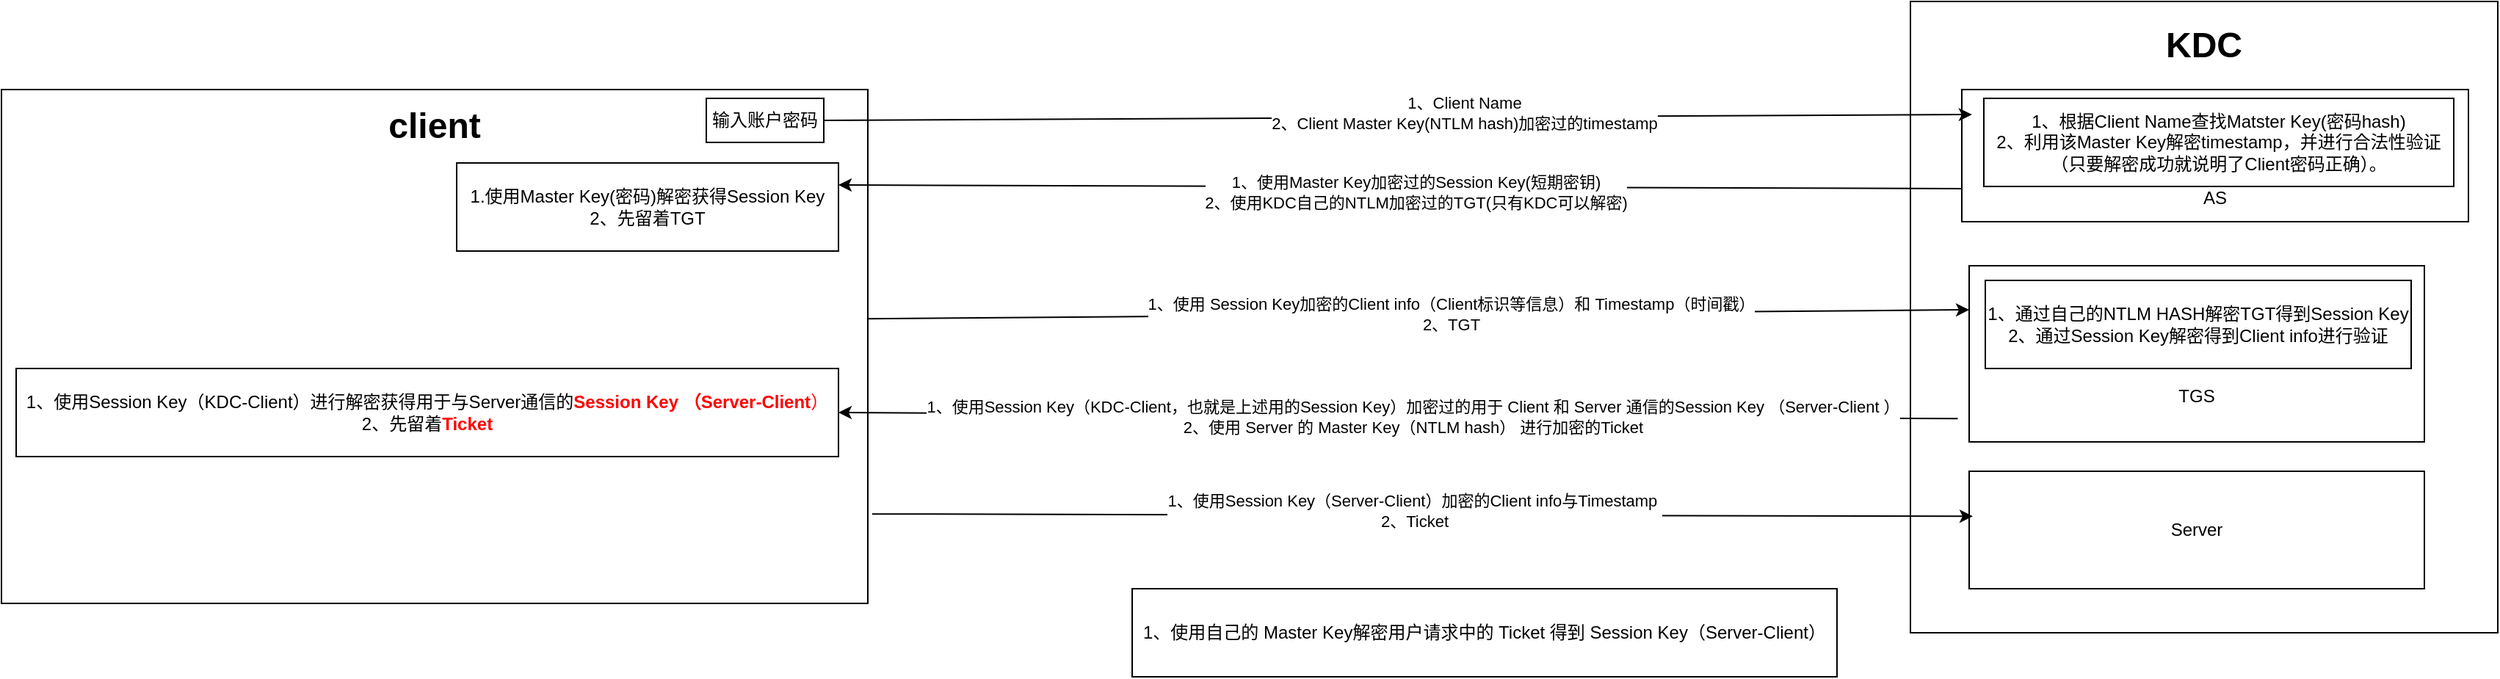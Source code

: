 <mxfile version="21.7.4" type="github">
  <diagram name="第 1 页" id="xZt0rgKf0xyPURXflzFH">
    <mxGraphModel dx="1863" dy="469" grid="1" gridSize="10" guides="1" tooltips="1" connect="1" arrows="1" fold="1" page="1" pageScale="1" pageWidth="827" pageHeight="1169" math="0" shadow="0">
      <root>
        <mxCell id="0" />
        <mxCell id="1" parent="0" />
        <mxCell id="77Dh7rvx6VXcCTubH6aV-5" value="&lt;p style=&quot;line-height: 0%;&quot;&gt;&lt;font style=&quot;font-size: 24px;&quot;&gt;&lt;b&gt;KDC&lt;/b&gt;&lt;/font&gt;&lt;/p&gt;" style="rounded=0;whiteSpace=wrap;html=1;spacingTop=0;spacingLeft=0;spacingBottom=369;" vertex="1" parent="1">
          <mxGeometry x="900" y="50" width="400" height="430" as="geometry" />
        </mxCell>
        <mxCell id="ulawDuMG_Z6RZev0Ew0s-1" value="&lt;font style=&quot;font-size: 24px;&quot;&gt;&lt;b&gt;client&lt;/b&gt;&lt;/font&gt;" style="rounded=0;whiteSpace=wrap;html=1;spacingBottom=300;" parent="1" vertex="1">
          <mxGeometry x="-400" y="110" width="590" height="350" as="geometry" />
        </mxCell>
        <mxCell id="ulawDuMG_Z6RZev0Ew0s-2" value="&lt;br&gt;&lt;br&gt;&lt;br&gt;&lt;br&gt;AS" style="rounded=0;whiteSpace=wrap;html=1;" parent="1" vertex="1">
          <mxGeometry x="935" y="110" width="345" height="90" as="geometry" />
        </mxCell>
        <mxCell id="ulawDuMG_Z6RZev0Ew0s-3" value="&lt;br&gt;&lt;br&gt;&lt;br&gt;&lt;br&gt;TGS" style="rounded=0;whiteSpace=wrap;html=1;" parent="1" vertex="1">
          <mxGeometry x="940" y="230" width="310" height="120" as="geometry" />
        </mxCell>
        <mxCell id="ulawDuMG_Z6RZev0Ew0s-4" value="" style="endArrow=classic;html=1;rounded=0;entryX=0.02;entryY=0.189;entryDx=0;entryDy=0;entryPerimeter=0;exitX=1;exitY=0.5;exitDx=0;exitDy=0;" parent="1" source="ulawDuMG_Z6RZev0Ew0s-9" target="ulawDuMG_Z6RZev0Ew0s-2" edge="1">
          <mxGeometry width="50" height="50" relative="1" as="geometry">
            <mxPoint x="190" y="127" as="sourcePoint" />
            <mxPoint x="540" y="133" as="targetPoint" />
          </mxGeometry>
        </mxCell>
        <mxCell id="ulawDuMG_Z6RZev0Ew0s-5" value="1、Client Name&lt;br&gt;2、Client Master Key(NTLM hash)加密过的timestamp" style="edgeLabel;html=1;align=center;verticalAlign=middle;resizable=0;points=[];" parent="ulawDuMG_Z6RZev0Ew0s-4" vertex="1" connectable="0">
          <mxGeometry x="0.115" y="3" relative="1" as="geometry">
            <mxPoint as="offset" />
          </mxGeometry>
        </mxCell>
        <mxCell id="ulawDuMG_Z6RZev0Ew0s-6" value="1、根据Client Name查找Matster Key(密码hash)&lt;br&gt;2、利用该Master Key解密timestamp，并进行合法性验证（只要解密成功就说明了Client密码正确）。" style="rounded=0;whiteSpace=wrap;html=1;" parent="1" vertex="1">
          <mxGeometry x="950" y="116" width="320" height="60" as="geometry" />
        </mxCell>
        <mxCell id="ulawDuMG_Z6RZev0Ew0s-7" value="" style="endArrow=classic;html=1;rounded=0;exitX=0;exitY=0.75;exitDx=0;exitDy=0;entryX=1;entryY=0.25;entryDx=0;entryDy=0;" parent="1" source="ulawDuMG_Z6RZev0Ew0s-2" target="ulawDuMG_Z6RZev0Ew0s-10" edge="1">
          <mxGeometry width="50" height="50" relative="1" as="geometry">
            <mxPoint x="390" y="270" as="sourcePoint" />
            <mxPoint x="440" y="220" as="targetPoint" />
          </mxGeometry>
        </mxCell>
        <mxCell id="ulawDuMG_Z6RZev0Ew0s-8" value="1、使用Master Key加密过的Session Key(短期密钥)&lt;br&gt;2、使用KDC自己的NTLM加密过的TGT(只有KDC可以解密)" style="edgeLabel;html=1;align=center;verticalAlign=middle;resizable=0;points=[];" parent="ulawDuMG_Z6RZev0Ew0s-7" vertex="1" connectable="0">
          <mxGeometry x="-0.028" y="3" relative="1" as="geometry">
            <mxPoint as="offset" />
          </mxGeometry>
        </mxCell>
        <mxCell id="ulawDuMG_Z6RZev0Ew0s-9" value="输入账户密码" style="rounded=0;whiteSpace=wrap;html=1;" parent="1" vertex="1">
          <mxGeometry x="80" y="116" width="80" height="30" as="geometry" />
        </mxCell>
        <mxCell id="ulawDuMG_Z6RZev0Ew0s-10" value="1.使用Master Key(密码)解密获得Session Key&lt;br&gt;2、先留着TGT" style="rounded=0;whiteSpace=wrap;html=1;" parent="1" vertex="1">
          <mxGeometry x="-90" y="160" width="260" height="60" as="geometry" />
        </mxCell>
        <mxCell id="ulawDuMG_Z6RZev0Ew0s-11" value="" style="endArrow=classic;html=1;rounded=0;exitX=0.999;exitY=0.446;exitDx=0;exitDy=0;entryX=0;entryY=0.25;entryDx=0;entryDy=0;exitPerimeter=0;" parent="1" source="ulawDuMG_Z6RZev0Ew0s-1" target="ulawDuMG_Z6RZev0Ew0s-3" edge="1">
          <mxGeometry width="50" height="50" relative="1" as="geometry">
            <mxPoint x="390" y="270" as="sourcePoint" />
            <mxPoint x="440" y="220" as="targetPoint" />
          </mxGeometry>
        </mxCell>
        <mxCell id="ulawDuMG_Z6RZev0Ew0s-12" value="1、使用 Session Key加密的Client info（Client标识等信息）和 Timestamp（时间戳）&lt;br&gt;2、TGT" style="edgeLabel;html=1;align=center;verticalAlign=middle;resizable=0;points=[];" parent="ulawDuMG_Z6RZev0Ew0s-11" vertex="1" connectable="0">
          <mxGeometry x="0.151" y="-2" relative="1" as="geometry">
            <mxPoint x="-35" y="-2" as="offset" />
          </mxGeometry>
        </mxCell>
        <mxCell id="ulawDuMG_Z6RZev0Ew0s-13" value="1、通过自己的NTLM HASH解密TGT得到Session Key&lt;br&gt;2、通过Session Key解密得到Client info进行验证" style="rounded=0;whiteSpace=wrap;html=1;" parent="1" vertex="1">
          <mxGeometry x="951" y="240" width="290" height="60" as="geometry" />
        </mxCell>
        <mxCell id="ulawDuMG_Z6RZev0Ew0s-14" value="" style="endArrow=classic;html=1;rounded=0;entryX=1;entryY=0.5;entryDx=0;entryDy=0;exitX=-0.025;exitY=0.868;exitDx=0;exitDy=0;exitPerimeter=0;" parent="1" source="ulawDuMG_Z6RZev0Ew0s-3" target="ulawDuMG_Z6RZev0Ew0s-16" edge="1">
          <mxGeometry width="50" height="50" relative="1" as="geometry">
            <mxPoint x="390" y="270" as="sourcePoint" />
            <mxPoint x="330" y="380" as="targetPoint" />
          </mxGeometry>
        </mxCell>
        <mxCell id="ulawDuMG_Z6RZev0Ew0s-15" value="1、使用Session Key（KDC-Client，也就是上述用的Session Key）加密过的用于 Client 和 Server 通信的Session Key （Server-Client ）&lt;br&gt;2、使用 Server 的 Master Key（NTLM hash） 进行加密的Ticket" style="edgeLabel;html=1;align=center;verticalAlign=middle;resizable=0;points=[];" parent="ulawDuMG_Z6RZev0Ew0s-14" vertex="1" connectable="0">
          <mxGeometry x="-0.535" y="-4" relative="1" as="geometry">
            <mxPoint x="-195" y="4" as="offset" />
          </mxGeometry>
        </mxCell>
        <mxCell id="ulawDuMG_Z6RZev0Ew0s-16" value="1、使用Session Key（KDC-Client）进行解密获得用于与Server通信的&lt;b style=&quot;color: rgb(255, 0, 0);&quot;&gt;Session Key （Server-Client&lt;/b&gt;&lt;font color=&quot;#ff0000&quot;&gt;）&lt;/font&gt;&lt;br&gt;2、先留着&lt;font color=&quot;#ff0000&quot;&gt;&lt;b&gt;Ticket&lt;/b&gt;&lt;/font&gt;" style="rounded=0;whiteSpace=wrap;html=1;" parent="1" vertex="1">
          <mxGeometry x="-390" y="300" width="560" height="60" as="geometry" />
        </mxCell>
        <mxCell id="ulawDuMG_Z6RZev0Ew0s-17" value="Server" style="rounded=0;whiteSpace=wrap;html=1;" parent="1" vertex="1">
          <mxGeometry x="940" y="370" width="310" height="80" as="geometry" />
        </mxCell>
        <mxCell id="77Dh7rvx6VXcCTubH6aV-1" value="" style="endArrow=classic;html=1;rounded=0;exitX=1.005;exitY=0.826;exitDx=0;exitDy=0;exitPerimeter=0;entryX=0.008;entryY=0.383;entryDx=0;entryDy=0;entryPerimeter=0;" edge="1" parent="1" source="ulawDuMG_Z6RZev0Ew0s-1" target="ulawDuMG_Z6RZev0Ew0s-17">
          <mxGeometry width="50" height="50" relative="1" as="geometry">
            <mxPoint x="530" y="270" as="sourcePoint" />
            <mxPoint x="580" y="220" as="targetPoint" />
          </mxGeometry>
        </mxCell>
        <mxCell id="77Dh7rvx6VXcCTubH6aV-4" value="1、使用Session Key（Server-Client）加密的Client info与Timestamp&amp;nbsp;&lt;br&gt;2、Ticket" style="edgeLabel;html=1;align=center;verticalAlign=middle;resizable=0;points=[];" vertex="1" connectable="0" parent="77Dh7rvx6VXcCTubH6aV-1">
          <mxGeometry x="-0.017" y="3" relative="1" as="geometry">
            <mxPoint as="offset" />
          </mxGeometry>
        </mxCell>
        <mxCell id="77Dh7rvx6VXcCTubH6aV-7" value="1、使用自己的 Master Key解密用户请求中的 Ticket 得到 Session Key（Server-Client）" style="rounded=0;whiteSpace=wrap;html=1;" vertex="1" parent="1">
          <mxGeometry x="370" y="450" width="480" height="60" as="geometry" />
        </mxCell>
      </root>
    </mxGraphModel>
  </diagram>
</mxfile>
